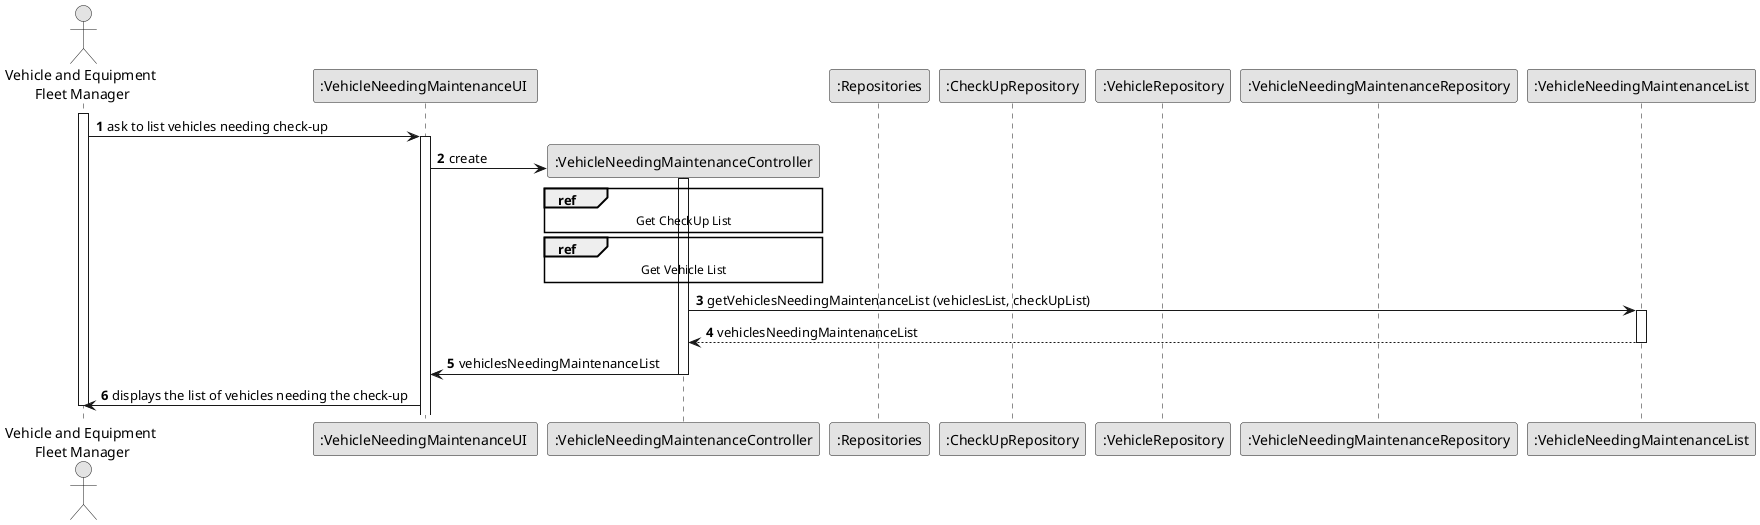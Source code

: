 @startuml
skinparam monochrome true
skinparam packageStyle rectangle
skinparam shadowing false

autonumber

actor "Vehicle and Equipment\n Fleet Manager" as VFM
participant ":VehicleNeedingMaintenanceUI " as UI
participant ":VehicleNeedingMaintenanceController" as CTRL
participant ":Repositories" as RepositorySingleton
participant ":CheckUpRepository" as CheckUpRepository
participant ":VehicleRepository" as VR
participant ":VehicleNeedingMaintenanceRepository" as MaintenanceRep
participant ":VehicleNeedingMaintenanceList" as MaintenanceList

activate VFM

        VFM -> UI : ask to list vehicles needing check-up

        activate UI

            UI -> CTRL** : create

            activate CTRL

                 ref over CTRL
                        Get CheckUp List
                 end ref

                  ref over CTRL
                            Get Vehicle List
                    end ref


                              CTRL -> MaintenanceList: getVehiclesNeedingMaintenanceList (vehiclesList, checkUpList)

                              activate MaintenanceList

                              MaintenanceList --> CTRL: vehiclesNeedingMaintenanceList

                              deactivate MaintenanceList

                              CTRL -> UI : vehiclesNeedingMaintenanceList

                          deactivate CTRL

                UI -> VFM : displays the list of vehicles needing the check-up

deactivate VFM

@enduml